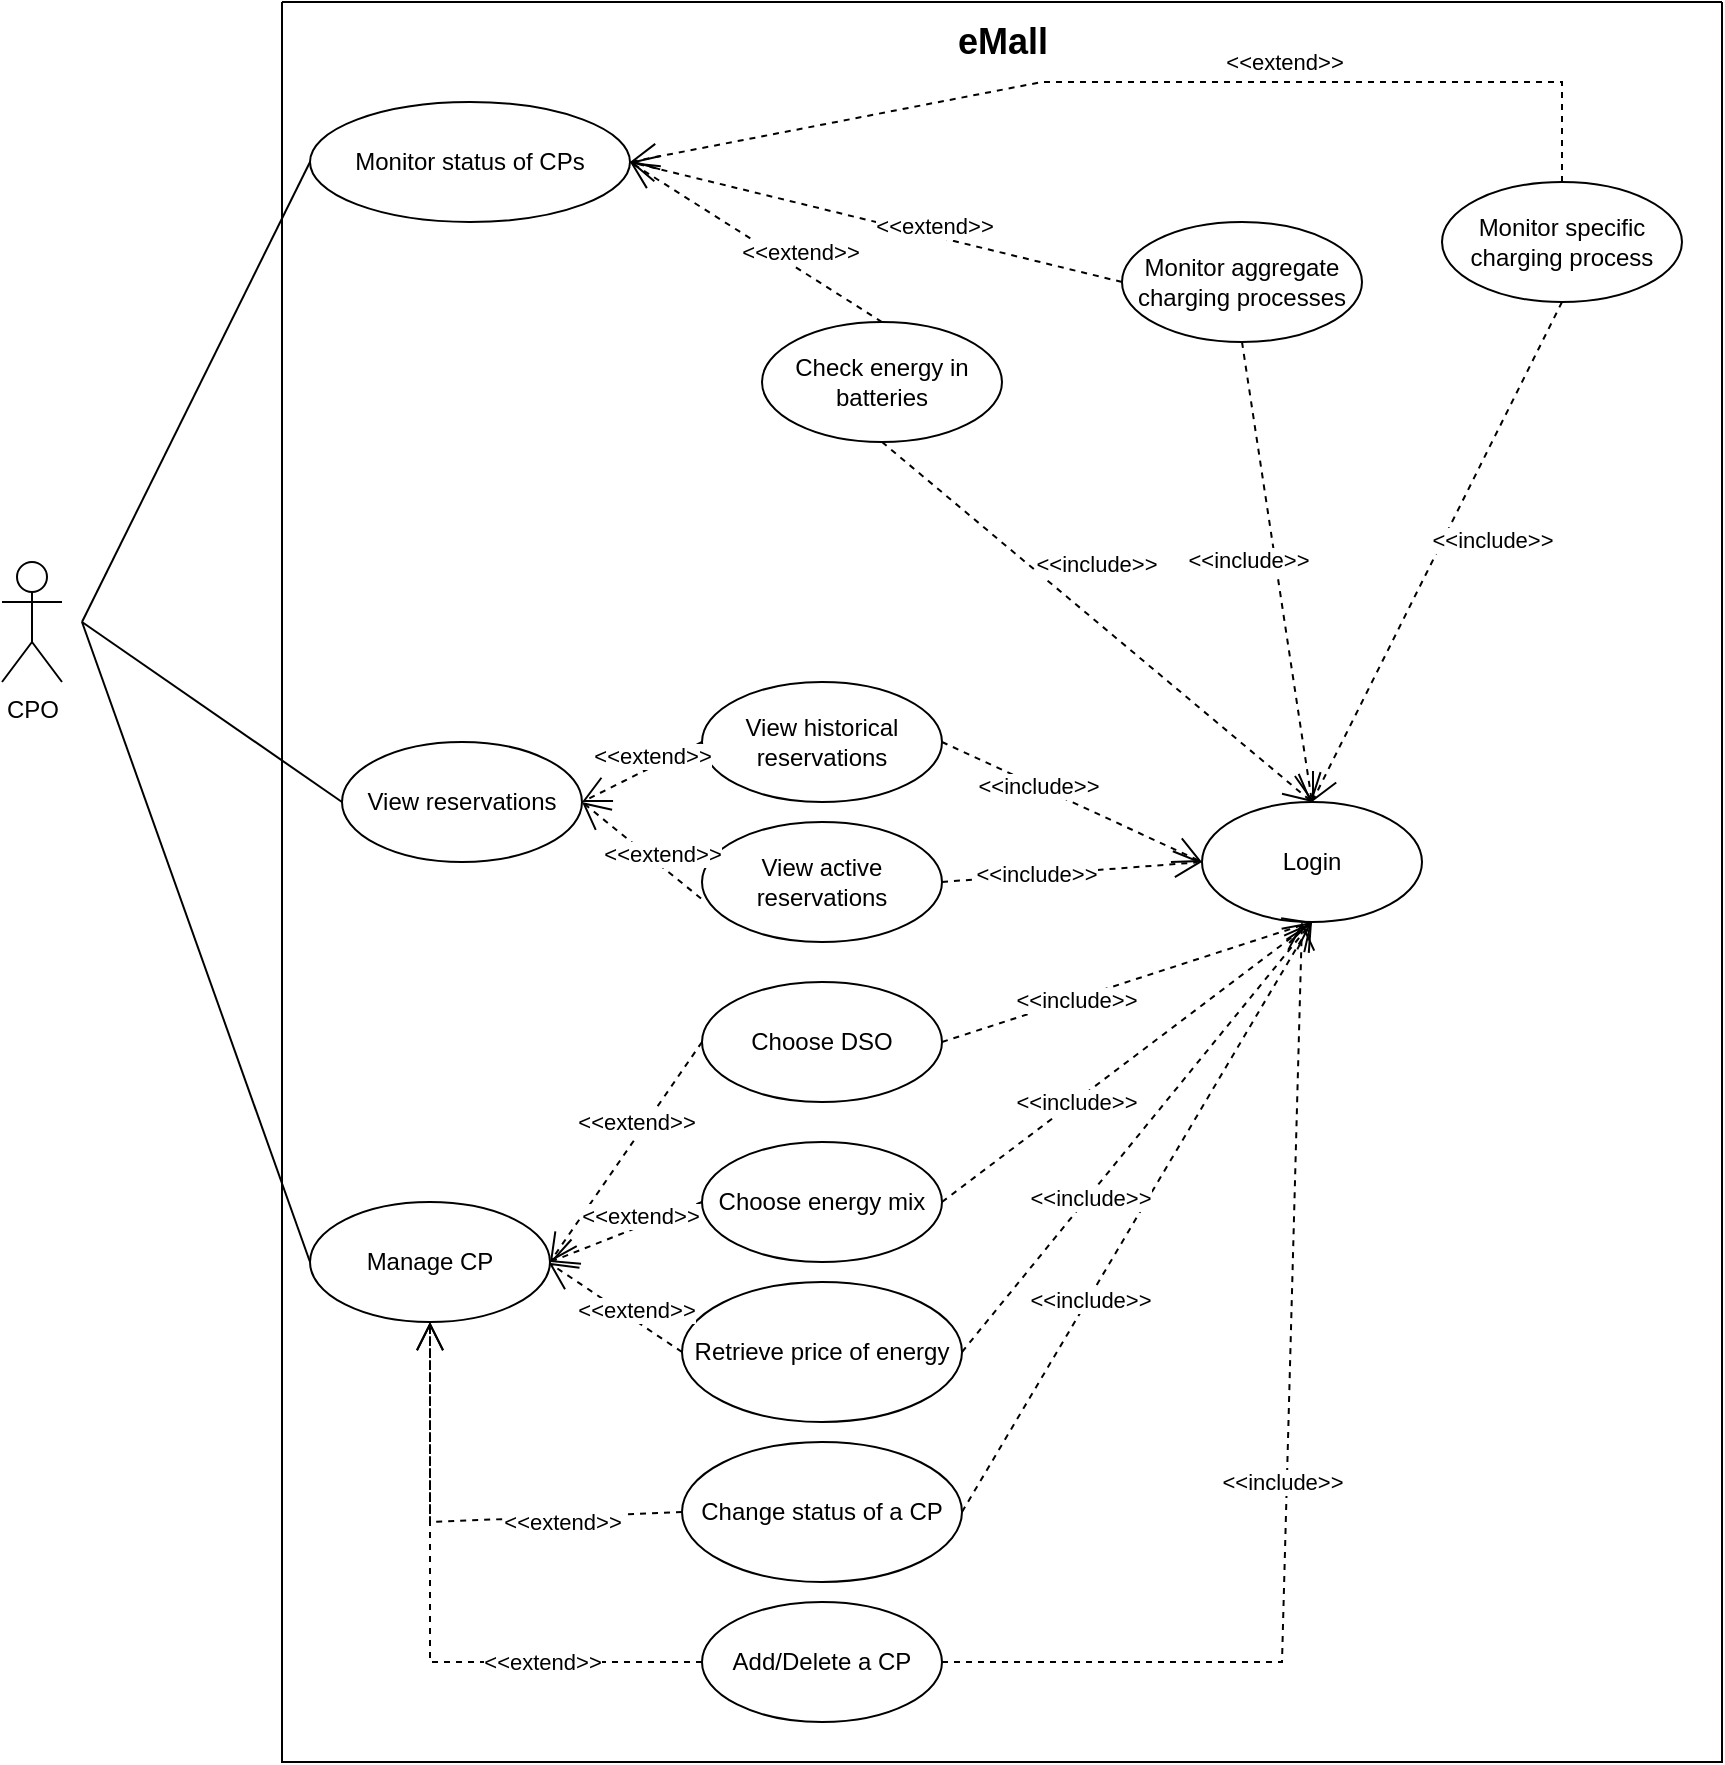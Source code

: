 <mxfile version="20.6.0"><diagram id="xSfS7f9iVf7y01iCm8C_" name="Pagina-1"><mxGraphModel dx="1298" dy="1888" grid="1" gridSize="10" guides="1" tooltips="1" connect="1" arrows="1" fold="1" page="1" pageScale="1" pageWidth="827" pageHeight="1169" math="0" shadow="0"><root><mxCell id="0"/><mxCell id="1" parent="0"/><mxCell id="NoGL-9SGHFlckXkN0ljQ-2" value="CPO" style="shape=umlActor;verticalLabelPosition=bottom;verticalAlign=top;html=1;outlineConnect=0;" parent="1" vertex="1"><mxGeometry x="50" y="40" width="30" height="60" as="geometry"/></mxCell><mxCell id="NoGL-9SGHFlckXkN0ljQ-3" value="" style="swimlane;startSize=0;" parent="1" vertex="1"><mxGeometry x="190" y="-240" width="720" height="880" as="geometry"><mxRectangle x="370" y="70" width="50" height="40" as="alternateBounds"/></mxGeometry></mxCell><mxCell id="NoGL-9SGHFlckXkN0ljQ-5" value="eMall" style="text;html=1;align=center;verticalAlign=middle;resizable=0;points=[];autosize=1;strokeColor=none;fillColor=none;fontSize=18;fontStyle=1" parent="NoGL-9SGHFlckXkN0ljQ-3" vertex="1"><mxGeometry x="325" width="70" height="40" as="geometry"/></mxCell><mxCell id="NoGL-9SGHFlckXkN0ljQ-9" value="Login" style="ellipse;whiteSpace=wrap;html=1;strokeWidth=1;" parent="NoGL-9SGHFlckXkN0ljQ-3" vertex="1"><mxGeometry x="460" y="400" width="110" height="60" as="geometry"/></mxCell><mxCell id="NoGL-9SGHFlckXkN0ljQ-11" value="Monitor status of CPs" style="ellipse;whiteSpace=wrap;html=1;strokeWidth=1;" parent="NoGL-9SGHFlckXkN0ljQ-3" vertex="1"><mxGeometry x="14" y="50" width="160" height="60" as="geometry"/></mxCell><mxCell id="WSd1pxD6rkp4gxGv32OZ-4" value="Monitor aggregate charging processes" style="ellipse;whiteSpace=wrap;html=1;" parent="NoGL-9SGHFlckXkN0ljQ-3" vertex="1"><mxGeometry x="420" y="110" width="120" height="60" as="geometry"/></mxCell><mxCell id="WSd1pxD6rkp4gxGv32OZ-9" value="&amp;lt;&amp;lt;extend&amp;gt;&amp;gt;" style="endArrow=open;endSize=12;dashed=1;html=1;rounded=0;exitX=0;exitY=0.5;exitDx=0;exitDy=0;entryX=1;entryY=0.5;entryDx=0;entryDy=0;" parent="NoGL-9SGHFlckXkN0ljQ-3" source="WSd1pxD6rkp4gxGv32OZ-4" target="NoGL-9SGHFlckXkN0ljQ-11" edge="1"><mxGeometry x="-0.231" y="-5" width="160" relative="1" as="geometry"><mxPoint x="270" y="50" as="sourcePoint"/><mxPoint x="180" y="90" as="targetPoint"/><mxPoint as="offset"/></mxGeometry></mxCell><mxCell id="WSd1pxD6rkp4gxGv32OZ-7" value="Check energy in batteries" style="ellipse;whiteSpace=wrap;html=1;" parent="NoGL-9SGHFlckXkN0ljQ-3" vertex="1"><mxGeometry x="240" y="160" width="120" height="60" as="geometry"/></mxCell><mxCell id="WSd1pxD6rkp4gxGv32OZ-10" value="&amp;lt;&amp;lt;extend&amp;gt;&amp;gt;" style="endArrow=open;endSize=12;dashed=1;html=1;rounded=0;exitX=0.5;exitY=0;exitDx=0;exitDy=0;entryX=1;entryY=0.5;entryDx=0;entryDy=0;" parent="NoGL-9SGHFlckXkN0ljQ-3" source="WSd1pxD6rkp4gxGv32OZ-7" target="NoGL-9SGHFlckXkN0ljQ-11" edge="1"><mxGeometry x="-0.281" y="-8" width="160" relative="1" as="geometry"><mxPoint x="280" y="60" as="sourcePoint"/><mxPoint x="190" y="100" as="targetPoint"/><mxPoint as="offset"/></mxGeometry></mxCell><mxCell id="WSd1pxD6rkp4gxGv32OZ-1" value="Monitor specific charging process" style="ellipse;whiteSpace=wrap;html=1;" parent="NoGL-9SGHFlckXkN0ljQ-3" vertex="1"><mxGeometry x="580" y="90" width="120" height="60" as="geometry"/></mxCell><mxCell id="WSd1pxD6rkp4gxGv32OZ-12" value="&amp;lt;&amp;lt;include&amp;gt;&amp;gt;" style="endArrow=open;endSize=12;dashed=1;html=1;rounded=0;exitX=0.5;exitY=1;exitDx=0;exitDy=0;entryX=0.5;entryY=0;entryDx=0;entryDy=0;" parent="NoGL-9SGHFlckXkN0ljQ-3" source="WSd1pxD6rkp4gxGv32OZ-7" target="NoGL-9SGHFlckXkN0ljQ-9" edge="1"><mxGeometry x="-0.132" y="22" width="160" relative="1" as="geometry"><mxPoint x="470" y="200" as="sourcePoint"/><mxPoint x="576" y="450" as="targetPoint"/><mxPoint as="offset"/></mxGeometry></mxCell><mxCell id="WSd1pxD6rkp4gxGv32OZ-13" value="&amp;lt;&amp;lt;include&amp;gt;&amp;gt;" style="endArrow=open;endSize=12;dashed=1;html=1;rounded=0;exitX=0.5;exitY=1;exitDx=0;exitDy=0;entryX=0.5;entryY=0;entryDx=0;entryDy=0;" parent="NoGL-9SGHFlckXkN0ljQ-3" source="WSd1pxD6rkp4gxGv32OZ-4" target="NoGL-9SGHFlckXkN0ljQ-9" edge="1"><mxGeometry x="-0.068" y="-13" width="160" relative="1" as="geometry"><mxPoint x="480" y="210" as="sourcePoint"/><mxPoint x="586" y="460" as="targetPoint"/><mxPoint as="offset"/></mxGeometry></mxCell><mxCell id="WSd1pxD6rkp4gxGv32OZ-14" value="&amp;lt;&amp;lt;include&amp;gt;&amp;gt;" style="endArrow=open;endSize=12;dashed=1;html=1;rounded=0;exitX=0.5;exitY=1;exitDx=0;exitDy=0;entryX=0.5;entryY=0;entryDx=0;entryDy=0;" parent="NoGL-9SGHFlckXkN0ljQ-3" source="WSd1pxD6rkp4gxGv32OZ-1" target="NoGL-9SGHFlckXkN0ljQ-9" edge="1"><mxGeometry x="-0.132" y="22" width="160" relative="1" as="geometry"><mxPoint x="490" y="220" as="sourcePoint"/><mxPoint x="596" y="470" as="targetPoint"/><mxPoint as="offset"/></mxGeometry></mxCell><mxCell id="WSd1pxD6rkp4gxGv32OZ-3" value="&amp;lt;&amp;lt;extend&amp;gt;&amp;gt;" style="endArrow=open;endSize=12;dashed=1;html=1;rounded=0;exitX=0.5;exitY=0;exitDx=0;exitDy=0;entryX=1;entryY=0.5;entryDx=0;entryDy=0;" parent="NoGL-9SGHFlckXkN0ljQ-3" source="WSd1pxD6rkp4gxGv32OZ-1" target="NoGL-9SGHFlckXkN0ljQ-11" edge="1"><mxGeometry x="-0.269" y="-10" width="160" relative="1" as="geometry"><mxPoint x="184" y="40" as="sourcePoint"/><mxPoint x="170" y="30" as="targetPoint"/><mxPoint x="1" as="offset"/><Array as="points"><mxPoint x="640" y="40"/><mxPoint x="380" y="40"/></Array></mxGeometry></mxCell><mxCell id="WSd1pxD6rkp4gxGv32OZ-15" value="View reservations" style="ellipse;whiteSpace=wrap;html=1;" parent="NoGL-9SGHFlckXkN0ljQ-3" vertex="1"><mxGeometry x="30" y="370" width="120" height="60" as="geometry"/></mxCell><mxCell id="WSd1pxD6rkp4gxGv32OZ-16" value="View historical reservations" style="ellipse;whiteSpace=wrap;html=1;" parent="NoGL-9SGHFlckXkN0ljQ-3" vertex="1"><mxGeometry x="210" y="340" width="120" height="60" as="geometry"/></mxCell><mxCell id="WSd1pxD6rkp4gxGv32OZ-19" value="&amp;lt;&amp;lt;extend&amp;gt;&amp;gt;" style="endArrow=open;endSize=12;dashed=1;html=1;rounded=0;exitX=0;exitY=0.5;exitDx=0;exitDy=0;entryX=1;entryY=0.5;entryDx=0;entryDy=0;" parent="NoGL-9SGHFlckXkN0ljQ-3" source="WSd1pxD6rkp4gxGv32OZ-16" target="WSd1pxD6rkp4gxGv32OZ-15" edge="1"><mxGeometry x="-0.231" y="-5" width="160" relative="1" as="geometry"><mxPoint x="702.0" y="480" as="sourcePoint"/><mxPoint x="456.0" y="420" as="targetPoint"/><mxPoint as="offset"/></mxGeometry></mxCell><mxCell id="WSd1pxD6rkp4gxGv32OZ-21" value="&amp;lt;&amp;lt;include&amp;gt;&amp;gt;" style="endArrow=open;endSize=12;dashed=1;html=1;rounded=0;exitX=1;exitY=0.5;exitDx=0;exitDy=0;entryX=0;entryY=0.5;entryDx=0;entryDy=0;" parent="NoGL-9SGHFlckXkN0ljQ-3" source="WSd1pxD6rkp4gxGv32OZ-16" target="NoGL-9SGHFlckXkN0ljQ-9" edge="1"><mxGeometry x="-0.283" width="160" relative="1" as="geometry"><mxPoint x="200" y="530" as="sourcePoint"/><mxPoint x="551" y="670" as="targetPoint"/><mxPoint x="1" as="offset"/></mxGeometry></mxCell><mxCell id="WSd1pxD6rkp4gxGv32OZ-23" value="Manage CP" style="ellipse;whiteSpace=wrap;html=1;" parent="NoGL-9SGHFlckXkN0ljQ-3" vertex="1"><mxGeometry x="14" y="600" width="120" height="60" as="geometry"/></mxCell><mxCell id="WSd1pxD6rkp4gxGv32OZ-24" value="Choose DSO" style="ellipse;whiteSpace=wrap;html=1;" parent="NoGL-9SGHFlckXkN0ljQ-3" vertex="1"><mxGeometry x="210" y="490" width="120" height="60" as="geometry"/></mxCell><mxCell id="WSd1pxD6rkp4gxGv32OZ-25" value="&amp;lt;&amp;lt;extend&amp;gt;&amp;gt;" style="endArrow=open;endSize=12;dashed=1;html=1;rounded=0;exitX=0;exitY=0.5;exitDx=0;exitDy=0;entryX=1;entryY=0.5;entryDx=0;entryDy=0;" parent="NoGL-9SGHFlckXkN0ljQ-3" source="WSd1pxD6rkp4gxGv32OZ-24" target="WSd1pxD6rkp4gxGv32OZ-23" edge="1"><mxGeometry x="-0.231" y="-5" width="160" relative="1" as="geometry"><mxPoint x="215.52" y="468.22" as="sourcePoint"/><mxPoint x="160.0" y="410" as="targetPoint"/><mxPoint as="offset"/></mxGeometry></mxCell><mxCell id="WSd1pxD6rkp4gxGv32OZ-27" value="Choose energy mix" style="ellipse;whiteSpace=wrap;html=1;" parent="NoGL-9SGHFlckXkN0ljQ-3" vertex="1"><mxGeometry x="210" y="570" width="120" height="60" as="geometry"/></mxCell><mxCell id="WSd1pxD6rkp4gxGv32OZ-28" value="&amp;lt;&amp;lt;extend&amp;gt;&amp;gt;" style="endArrow=open;endSize=12;dashed=1;html=1;rounded=0;exitX=0;exitY=0.5;exitDx=0;exitDy=0;entryX=1;entryY=0.5;entryDx=0;entryDy=0;" parent="NoGL-9SGHFlckXkN0ljQ-3" source="WSd1pxD6rkp4gxGv32OZ-27" target="WSd1pxD6rkp4gxGv32OZ-23" edge="1"><mxGeometry x="-0.231" y="-5" width="160" relative="1" as="geometry"><mxPoint x="225.52" y="478.22" as="sourcePoint"/><mxPoint x="170.0" y="420" as="targetPoint"/><mxPoint as="offset"/></mxGeometry></mxCell><mxCell id="WSd1pxD6rkp4gxGv32OZ-30" value="&amp;lt;&amp;lt;include&amp;gt;&amp;gt;" style="endArrow=open;endSize=12;dashed=1;html=1;rounded=0;exitX=1;exitY=0.5;exitDx=0;exitDy=0;entryX=0.5;entryY=1;entryDx=0;entryDy=0;" parent="NoGL-9SGHFlckXkN0ljQ-3" source="WSd1pxD6rkp4gxGv32OZ-27" target="NoGL-9SGHFlckXkN0ljQ-9" edge="1"><mxGeometry x="-0.283" width="160" relative="1" as="geometry"><mxPoint x="346" y="470" as="sourcePoint"/><mxPoint x="460" y="430" as="targetPoint"/><mxPoint x="1" as="offset"/></mxGeometry></mxCell><mxCell id="WSd1pxD6rkp4gxGv32OZ-29" value="&amp;lt;&amp;lt;include&amp;gt;&amp;gt;" style="endArrow=open;endSize=12;dashed=1;html=1;rounded=0;exitX=1;exitY=0.5;exitDx=0;exitDy=0;entryX=0.5;entryY=1;entryDx=0;entryDy=0;" parent="NoGL-9SGHFlckXkN0ljQ-3" source="WSd1pxD6rkp4gxGv32OZ-24" target="NoGL-9SGHFlckXkN0ljQ-9" edge="1"><mxGeometry x="-0.283" width="160" relative="1" as="geometry"><mxPoint x="336" y="460" as="sourcePoint"/><mxPoint x="410" y="490" as="targetPoint"/><mxPoint x="1" as="offset"/></mxGeometry></mxCell><mxCell id="WSd1pxD6rkp4gxGv32OZ-32" value="Change status of a CP" style="ellipse;whiteSpace=wrap;html=1;strokeWidth=1;" parent="NoGL-9SGHFlckXkN0ljQ-3" vertex="1"><mxGeometry x="200" y="720" width="140" height="70" as="geometry"/></mxCell><mxCell id="WSd1pxD6rkp4gxGv32OZ-33" value="&amp;lt;&amp;lt;include&amp;gt;&amp;gt;" style="endArrow=open;endSize=12;dashed=1;html=1;rounded=0;exitX=1;exitY=0.5;exitDx=0;exitDy=0;entryX=0.5;entryY=1;entryDx=0;entryDy=0;" parent="NoGL-9SGHFlckXkN0ljQ-3" source="WSd1pxD6rkp4gxGv32OZ-32" target="NoGL-9SGHFlckXkN0ljQ-9" edge="1"><mxGeometry x="-0.283" width="160" relative="1" as="geometry"><mxPoint x="330" y="624.5" as="sourcePoint"/><mxPoint x="525" y="470" as="targetPoint"/><mxPoint x="1" as="offset"/><Array as="points"/></mxGeometry></mxCell><mxCell id="WSd1pxD6rkp4gxGv32OZ-34" value="&amp;lt;&amp;lt;extend&amp;gt;&amp;gt;" style="endArrow=open;endSize=12;dashed=1;html=1;rounded=0;exitX=0;exitY=0.5;exitDx=0;exitDy=0;entryX=0.5;entryY=1;entryDx=0;entryDy=0;" parent="NoGL-9SGHFlckXkN0ljQ-3" source="WSd1pxD6rkp4gxGv32OZ-32" target="WSd1pxD6rkp4gxGv32OZ-23" edge="1"><mxGeometry x="-0.468" y="3" width="160" relative="1" as="geometry"><mxPoint x="210" y="624.5" as="sourcePoint"/><mxPoint x="160" y="570.0" as="targetPoint"/><mxPoint as="offset"/><Array as="points"><mxPoint x="74" y="760"/></Array></mxGeometry></mxCell><mxCell id="WSd1pxD6rkp4gxGv32OZ-17" value="View active reservations" style="ellipse;whiteSpace=wrap;html=1;" parent="NoGL-9SGHFlckXkN0ljQ-3" vertex="1"><mxGeometry x="210" y="410" width="120" height="60" as="geometry"/></mxCell><mxCell id="WSd1pxD6rkp4gxGv32OZ-20" value="&amp;lt;&amp;lt;extend&amp;gt;&amp;gt;" style="endArrow=open;endSize=12;dashed=1;html=1;rounded=0;exitX=-0.004;exitY=0.637;exitDx=0;exitDy=0;entryX=1;entryY=0.5;entryDx=0;entryDy=0;exitPerimeter=0;" parent="NoGL-9SGHFlckXkN0ljQ-3" source="WSd1pxD6rkp4gxGv32OZ-17" target="WSd1pxD6rkp4gxGv32OZ-15" edge="1"><mxGeometry x="-0.231" y="-5" width="160" relative="1" as="geometry"><mxPoint x="712.0" y="670" as="sourcePoint"/><mxPoint x="466.0" y="610" as="targetPoint"/><mxPoint as="offset"/></mxGeometry></mxCell><mxCell id="WSd1pxD6rkp4gxGv32OZ-22" value="&amp;lt;&amp;lt;include&amp;gt;&amp;gt;" style="endArrow=open;endSize=12;dashed=1;html=1;rounded=0;exitX=1;exitY=0.5;exitDx=0;exitDy=0;entryX=0;entryY=0.5;entryDx=0;entryDy=0;" parent="NoGL-9SGHFlckXkN0ljQ-3" source="WSd1pxD6rkp4gxGv32OZ-17" target="NoGL-9SGHFlckXkN0ljQ-9" edge="1"><mxGeometry x="-0.283" width="160" relative="1" as="geometry"><mxPoint x="184" y="460" as="sourcePoint"/><mxPoint x="470" y="610" as="targetPoint"/><mxPoint x="1" as="offset"/></mxGeometry></mxCell><mxCell id="WSd1pxD6rkp4gxGv32OZ-35" value="Retrieve price of energy" style="ellipse;whiteSpace=wrap;html=1;strokeWidth=1;" parent="NoGL-9SGHFlckXkN0ljQ-3" vertex="1"><mxGeometry x="200" y="640" width="140" height="70" as="geometry"/></mxCell><mxCell id="WSd1pxD6rkp4gxGv32OZ-36" value="&amp;lt;&amp;lt;include&amp;gt;&amp;gt;" style="endArrow=open;endSize=12;dashed=1;html=1;rounded=0;exitX=1;exitY=0.5;exitDx=0;exitDy=0;entryX=0.5;entryY=1;entryDx=0;entryDy=0;" parent="NoGL-9SGHFlckXkN0ljQ-3" source="WSd1pxD6rkp4gxGv32OZ-35" target="NoGL-9SGHFlckXkN0ljQ-9" edge="1"><mxGeometry x="-0.283" width="160" relative="1" as="geometry"><mxPoint x="330.0" y="610" as="sourcePoint"/><mxPoint x="525" y="470" as="targetPoint"/><mxPoint x="1" as="offset"/></mxGeometry></mxCell><mxCell id="WSd1pxD6rkp4gxGv32OZ-38" value="&amp;lt;&amp;lt;extend&amp;gt;&amp;gt;" style="endArrow=open;endSize=12;dashed=1;html=1;rounded=0;exitX=0;exitY=0.5;exitDx=0;exitDy=0;entryX=0.995;entryY=0.506;entryDx=0;entryDy=0;entryPerimeter=0;" parent="NoGL-9SGHFlckXkN0ljQ-3" source="WSd1pxD6rkp4gxGv32OZ-35" target="WSd1pxD6rkp4gxGv32OZ-23" edge="1"><mxGeometry x="-0.231" y="-5" width="160" relative="1" as="geometry"><mxPoint x="210" y="765" as="sourcePoint"/><mxPoint x="140" y="630" as="targetPoint"/><mxPoint as="offset"/></mxGeometry></mxCell><mxCell id="vvovJgnX_C0W13VjGpcs-1" value="Add/Delete a CP" style="ellipse;whiteSpace=wrap;html=1;" vertex="1" parent="NoGL-9SGHFlckXkN0ljQ-3"><mxGeometry x="210" y="800" width="120" height="60" as="geometry"/></mxCell><mxCell id="vvovJgnX_C0W13VjGpcs-3" value="&amp;lt;&amp;lt;extend&amp;gt;&amp;gt;" style="endArrow=open;endSize=12;dashed=1;html=1;rounded=0;exitX=0;exitY=0.5;exitDx=0;exitDy=0;entryX=0.5;entryY=1;entryDx=0;entryDy=0;" edge="1" parent="NoGL-9SGHFlckXkN0ljQ-3" source="vvovJgnX_C0W13VjGpcs-1" target="WSd1pxD6rkp4gxGv32OZ-23"><mxGeometry x="-0.477" width="160" relative="1" as="geometry"><mxPoint x="210" y="765" as="sourcePoint"/><mxPoint x="144" y="640" as="targetPoint"/><mxPoint as="offset"/><Array as="points"><mxPoint x="74" y="830"/></Array></mxGeometry></mxCell><mxCell id="NoGL-9SGHFlckXkN0ljQ-33" value="" style="endArrow=none;html=1;rounded=0;entryX=0;entryY=0.5;entryDx=0;entryDy=0;" parent="1" target="NoGL-9SGHFlckXkN0ljQ-11" edge="1"><mxGeometry width="50" height="50" relative="1" as="geometry"><mxPoint x="90" y="70" as="sourcePoint"/><mxPoint x="410" y="60" as="targetPoint"/></mxGeometry></mxCell><mxCell id="NoGL-9SGHFlckXkN0ljQ-35" value="" style="endArrow=none;html=1;rounded=0;entryX=0;entryY=0.5;entryDx=0;entryDy=0;" parent="1" target="WSd1pxD6rkp4gxGv32OZ-15" edge="1"><mxGeometry width="50" height="50" relative="1" as="geometry"><mxPoint x="90" y="70" as="sourcePoint"/><mxPoint x="214.0" y="195" as="targetPoint"/></mxGeometry></mxCell><mxCell id="WSd1pxD6rkp4gxGv32OZ-37" value="" style="endArrow=none;html=1;rounded=0;entryX=0;entryY=0.5;entryDx=0;entryDy=0;" parent="1" target="WSd1pxD6rkp4gxGv32OZ-23" edge="1"><mxGeometry width="50" height="50" relative="1" as="geometry"><mxPoint x="90" y="70" as="sourcePoint"/><mxPoint x="230" y="170" as="targetPoint"/></mxGeometry></mxCell><mxCell id="vvovJgnX_C0W13VjGpcs-2" value="&amp;lt;&amp;lt;include&amp;gt;&amp;gt;" style="endArrow=open;endSize=12;dashed=1;html=1;rounded=0;exitX=1;exitY=0.5;exitDx=0;exitDy=0;" edge="1" parent="1" source="vvovJgnX_C0W13VjGpcs-1"><mxGeometry x="-0.037" y="2" width="160" relative="1" as="geometry"><mxPoint x="540" y="525" as="sourcePoint"/><mxPoint x="700" y="220" as="targetPoint"/><mxPoint as="offset"/><Array as="points"><mxPoint x="690" y="590"/></Array></mxGeometry></mxCell></root></mxGraphModel></diagram></mxfile>